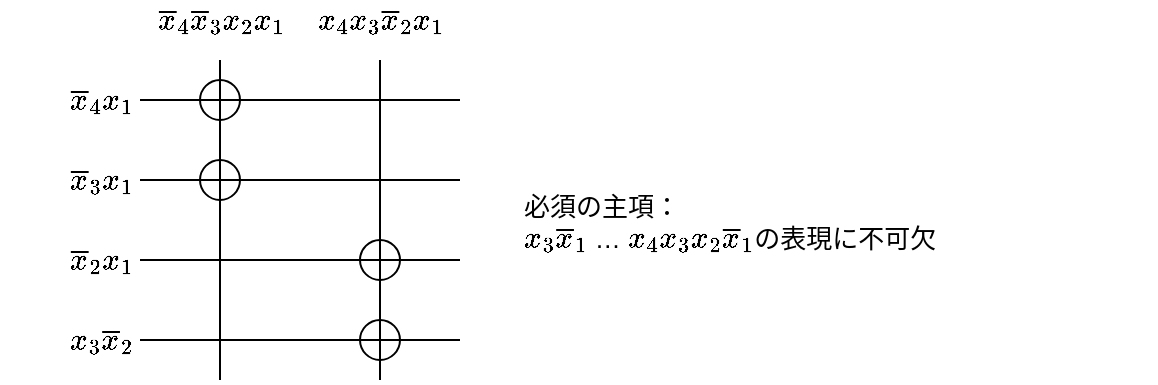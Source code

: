 <mxfile version="11.0.1" type="device"><diagram id="fzvi47QwnuXq7YnAZ_QB" name="Page-1"><mxGraphModel dx="901" dy="540" grid="1" gridSize="10" guides="1" tooltips="1" connect="1" arrows="1" fold="1" page="1" pageScale="1" pageWidth="827" pageHeight="1169" math="1" shadow="0"><root><mxCell id="0"/><mxCell id="1" parent="0"/><mxCell id="c67JN760BmzGGNGk2x9V-44" value="" style="ellipse;whiteSpace=wrap;html=1;aspect=fixed;labelBackgroundColor=none;fontSize=13;fontColor=none;noLabel=1;fillColor=none;" vertex="1" parent="1"><mxGeometry x="110" y="90" width="20" height="20" as="geometry"/></mxCell><mxCell id="c67JN760BmzGGNGk2x9V-1" value="" style="endArrow=none;html=1;fontColor=#000000;" edge="1" parent="1"><mxGeometry width="50" height="50" relative="1" as="geometry"><mxPoint x="120" y="240" as="sourcePoint"/><mxPoint x="120" y="80" as="targetPoint"/></mxGeometry></mxCell><mxCell id="c67JN760BmzGGNGk2x9V-2" value="" style="endArrow=none;html=1;" edge="1" parent="1"><mxGeometry width="50" height="50" relative="1" as="geometry"><mxPoint x="200" y="240" as="sourcePoint"/><mxPoint x="200" y="80" as="targetPoint"/></mxGeometry></mxCell><mxCell id="c67JN760BmzGGNGk2x9V-9" value="" style="endArrow=none;html=1;labelBackgroundColor=none;" edge="1" parent="1"><mxGeometry width="50" height="50" relative="1" as="geometry"><mxPoint x="240" y="100" as="sourcePoint"/><mxPoint x="80" y="100" as="targetPoint"/></mxGeometry></mxCell><mxCell id="c67JN760BmzGGNGk2x9V-10" value="" style="endArrow=none;html=1;" edge="1" parent="1"><mxGeometry width="50" height="50" relative="1" as="geometry"><mxPoint x="240" y="140" as="sourcePoint"/><mxPoint x="80" y="140" as="targetPoint"/></mxGeometry></mxCell><mxCell id="c67JN760BmzGGNGk2x9V-11" value="" style="endArrow=none;html=1;" edge="1" parent="1"><mxGeometry width="50" height="50" relative="1" as="geometry"><mxPoint x="240" y="180" as="sourcePoint"/><mxPoint x="80" y="180" as="targetPoint"/></mxGeometry></mxCell><mxCell id="c67JN760BmzGGNGk2x9V-12" value="" style="endArrow=none;html=1;" edge="1" parent="1"><mxGeometry width="50" height="50" relative="1" as="geometry"><mxPoint x="240" y="220" as="sourcePoint"/><mxPoint x="80" y="220" as="targetPoint"/></mxGeometry></mxCell><mxCell id="c67JN760BmzGGNGk2x9V-22" value="`\bar{x}_4\bar{x}_3x_2x_1`" style="text;html=1;resizable=0;autosize=1;align=center;verticalAlign=middle;points=[];fillColor=none;strokeColor=none;rounded=0;fontSize=13;labelBackgroundColor=none;" vertex="1" parent="1"><mxGeometry x="90" y="50" width="60" height="20" as="geometry"/></mxCell><mxCell id="c67JN760BmzGGNGk2x9V-32" value="`x_4x_3\bar{x}_2x_1`" style="text;html=1;resizable=0;autosize=1;align=center;verticalAlign=middle;points=[];fillColor=none;strokeColor=none;rounded=0;fontSize=13;labelBackgroundColor=none;" vertex="1" parent="1"><mxGeometry x="170" y="50" width="60" height="20" as="geometry"/></mxCell><mxCell id="c67JN760BmzGGNGk2x9V-34" value="`\bar{x}_4x_1`" style="text;html=1;resizable=0;autosize=1;align=center;verticalAlign=middle;points=[];fillColor=none;strokeColor=none;rounded=0;fontSize=13;labelBackgroundColor=none;" vertex="1" parent="1"><mxGeometry x="10" y="90" width="100" height="20" as="geometry"/></mxCell><mxCell id="c67JN760BmzGGNGk2x9V-35" value="`\bar{x}_3x_1`" style="text;html=1;resizable=0;autosize=1;align=center;verticalAlign=middle;points=[];fillColor=none;strokeColor=none;rounded=0;fontSize=13;labelBackgroundColor=none;" vertex="1" parent="1"><mxGeometry x="10" y="130" width="100" height="20" as="geometry"/></mxCell><mxCell id="c67JN760BmzGGNGk2x9V-36" value="`\bar{x}_2x_1`" style="text;html=1;resizable=0;autosize=1;align=center;verticalAlign=middle;points=[];fillColor=none;strokeColor=none;rounded=0;fontSize=13;labelBackgroundColor=none;" vertex="1" parent="1"><mxGeometry x="10" y="170" width="100" height="20" as="geometry"/></mxCell><mxCell id="c67JN760BmzGGNGk2x9V-38" value="`x_3\bar{x}_2`" style="text;html=1;resizable=0;autosize=1;align=center;verticalAlign=middle;points=[];fillColor=none;strokeColor=none;rounded=0;fontSize=13;labelBackgroundColor=none;" vertex="1" parent="1"><mxGeometry x="10" y="210" width="100" height="20" as="geometry"/></mxCell><mxCell id="c67JN760BmzGGNGk2x9V-53" value="" style="ellipse;whiteSpace=wrap;html=1;aspect=fixed;labelBackgroundColor=none;fontSize=13;fontColor=none;noLabel=1;fillColor=none;" vertex="1" parent="1"><mxGeometry x="110" y="130" width="20" height="20" as="geometry"/></mxCell><mxCell id="c67JN760BmzGGNGk2x9V-55" value="" style="ellipse;whiteSpace=wrap;html=1;aspect=fixed;labelBackgroundColor=none;fontSize=13;fontColor=none;noLabel=1;fillColor=none;" vertex="1" parent="1"><mxGeometry x="190" y="170" width="20" height="20" as="geometry"/></mxCell><mxCell id="c67JN760BmzGGNGk2x9V-56" value="" style="ellipse;whiteSpace=wrap;html=1;aspect=fixed;labelBackgroundColor=none;fontSize=13;fontColor=none;noLabel=1;fillColor=none;" vertex="1" parent="1"><mxGeometry x="190" y="210" width="20" height="20" as="geometry"/></mxCell><mxCell id="c67JN760BmzGGNGk2x9V-82" value="必須の主項：&lt;br&gt;`x_3\bar{x}_1` … `x_4x_3x_2\bar{x}_1`の表現に不可欠" style="text;html=1;resizable=0;points=[];autosize=1;align=left;verticalAlign=top;spacingTop=-4;fontSize=13;fontColor=none;" vertex="1" parent="1"><mxGeometry x="270" y="143" width="230" height="30" as="geometry"/></mxCell></root></mxGraphModel></diagram></mxfile>
